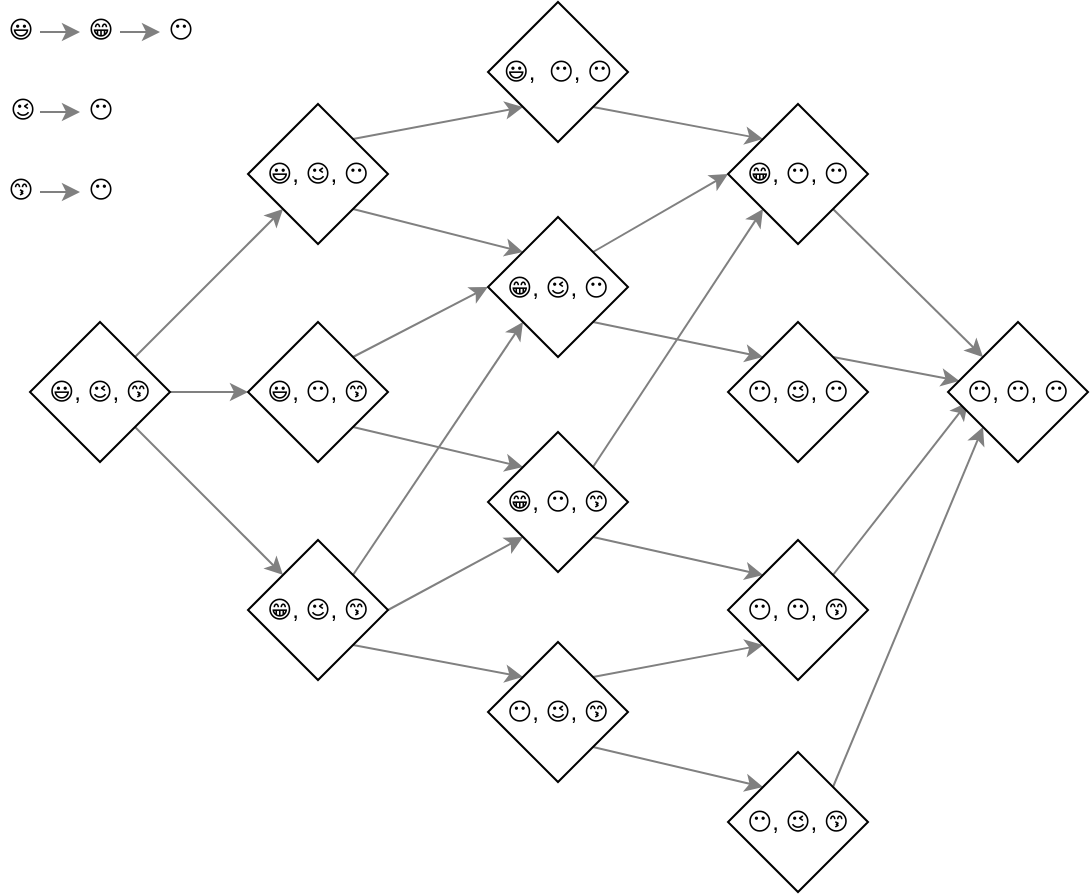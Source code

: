 <mxfile version="10.9.8" type="device"><diagram id="4yuD9t37iVLCJHodNDsz" name="Page-1"><mxGraphModel dx="1178" dy="850" grid="1" gridSize="10" guides="1" tooltips="1" connect="1" arrows="1" fold="1" page="1" pageScale="1" pageWidth="700" pageHeight="200" math="0" shadow="0"><root><mxCell id="0"/><mxCell id="1" parent="0"/><mxCell id="nEgcFTu6EANpcpcKvdcR-76" style="edgeStyle=none;rounded=0;orthogonalLoop=1;jettySize=auto;html=1;strokeColor=#808080;exitX=1;exitY=0;exitDx=0;exitDy=0;entryX=0;entryY=1;entryDx=0;entryDy=0;" parent="1" source="nEgcFTu6EANpcpcKvdcR-2" target="znWJhcSjmXUDw8LBxJ8T-4" edge="1"><mxGeometry relative="1" as="geometry"><mxPoint x="40" y="192.5" as="sourcePoint"/><mxPoint x="102.5" y="175" as="targetPoint"/></mxGeometry></mxCell><mxCell id="znWJhcSjmXUDw8LBxJ8T-17" style="rounded=0;orthogonalLoop=1;jettySize=auto;html=1;exitX=1;exitY=0.5;exitDx=0;exitDy=0;entryX=0;entryY=0.5;entryDx=0;entryDy=0;strokeColor=#808080;" edge="1" parent="1" source="nEgcFTu6EANpcpcKvdcR-2" target="znWJhcSjmXUDw8LBxJ8T-2"><mxGeometry relative="1" as="geometry"/></mxCell><mxCell id="znWJhcSjmXUDw8LBxJ8T-18" style="edgeStyle=none;rounded=0;orthogonalLoop=1;jettySize=auto;html=1;exitX=1;exitY=1;exitDx=0;exitDy=0;strokeColor=#808080;" edge="1" parent="1" source="nEgcFTu6EANpcpcKvdcR-2" target="znWJhcSjmXUDw8LBxJ8T-3"><mxGeometry relative="1" as="geometry"/></mxCell><mxCell id="nEgcFTu6EANpcpcKvdcR-2" value="😃, 😉, 😙" style="rhombus;whiteSpace=wrap;html=1;strokeWidth=1;" parent="1" vertex="1"><mxGeometry x="61" y="50" width="70" height="70" as="geometry"/></mxCell><mxCell id="znWJhcSjmXUDw8LBxJ8T-22" style="edgeStyle=none;rounded=0;orthogonalLoop=1;jettySize=auto;html=1;exitX=1;exitY=1;exitDx=0;exitDy=0;entryX=0;entryY=0;entryDx=0;entryDy=0;strokeColor=#808080;" edge="1" parent="1" source="znWJhcSjmXUDw8LBxJ8T-2" target="znWJhcSjmXUDw8LBxJ8T-8"><mxGeometry relative="1" as="geometry"/></mxCell><mxCell id="znWJhcSjmXUDw8LBxJ8T-23" style="edgeStyle=none;rounded=0;orthogonalLoop=1;jettySize=auto;html=1;exitX=1;exitY=0;exitDx=0;exitDy=0;entryX=0;entryY=0.5;entryDx=0;entryDy=0;strokeColor=#808080;" edge="1" parent="1" source="znWJhcSjmXUDw8LBxJ8T-2" target="znWJhcSjmXUDw8LBxJ8T-9"><mxGeometry relative="1" as="geometry"/></mxCell><mxCell id="znWJhcSjmXUDw8LBxJ8T-2" value="😃, 😶, 😙" style="rhombus;whiteSpace=wrap;html=1;strokeWidth=1;" vertex="1" parent="1"><mxGeometry x="170" y="50" width="70" height="70" as="geometry"/></mxCell><mxCell id="znWJhcSjmXUDw8LBxJ8T-19" style="edgeStyle=none;rounded=0;orthogonalLoop=1;jettySize=auto;html=1;exitX=1;exitY=1;exitDx=0;exitDy=0;entryX=0;entryY=0;entryDx=0;entryDy=0;strokeColor=#808080;" edge="1" parent="1" source="znWJhcSjmXUDw8LBxJ8T-3" target="znWJhcSjmXUDw8LBxJ8T-7"><mxGeometry relative="1" as="geometry"/></mxCell><mxCell id="znWJhcSjmXUDw8LBxJ8T-20" style="edgeStyle=none;rounded=0;orthogonalLoop=1;jettySize=auto;html=1;exitX=1;exitY=0.5;exitDx=0;exitDy=0;entryX=0;entryY=1;entryDx=0;entryDy=0;strokeColor=#808080;" edge="1" parent="1" source="znWJhcSjmXUDw8LBxJ8T-3" target="znWJhcSjmXUDw8LBxJ8T-8"><mxGeometry relative="1" as="geometry"/></mxCell><mxCell id="znWJhcSjmXUDw8LBxJ8T-21" style="edgeStyle=none;rounded=0;orthogonalLoop=1;jettySize=auto;html=1;exitX=1;exitY=0;exitDx=0;exitDy=0;strokeColor=#808080;entryX=0;entryY=1;entryDx=0;entryDy=0;" edge="1" parent="1" source="znWJhcSjmXUDw8LBxJ8T-3" target="znWJhcSjmXUDw8LBxJ8T-9"><mxGeometry relative="1" as="geometry"><mxPoint x="300" y="70" as="targetPoint"/></mxGeometry></mxCell><mxCell id="znWJhcSjmXUDw8LBxJ8T-3" value="😁, 😉, 😙" style="rhombus;whiteSpace=wrap;html=1;strokeWidth=1;" vertex="1" parent="1"><mxGeometry x="170" y="159" width="70" height="70" as="geometry"/></mxCell><mxCell id="znWJhcSjmXUDw8LBxJ8T-24" style="edgeStyle=none;rounded=0;orthogonalLoop=1;jettySize=auto;html=1;exitX=1;exitY=1;exitDx=0;exitDy=0;entryX=0;entryY=0;entryDx=0;entryDy=0;strokeColor=#808080;" edge="1" parent="1" source="znWJhcSjmXUDw8LBxJ8T-4" target="znWJhcSjmXUDw8LBxJ8T-9"><mxGeometry relative="1" as="geometry"/></mxCell><mxCell id="znWJhcSjmXUDw8LBxJ8T-25" style="edgeStyle=none;rounded=0;orthogonalLoop=1;jettySize=auto;html=1;exitX=1;exitY=0;exitDx=0;exitDy=0;entryX=0;entryY=1;entryDx=0;entryDy=0;strokeColor=#808080;" edge="1" parent="1" source="znWJhcSjmXUDw8LBxJ8T-4" target="znWJhcSjmXUDw8LBxJ8T-10"><mxGeometry relative="1" as="geometry"/></mxCell><mxCell id="znWJhcSjmXUDw8LBxJ8T-4" value="😃, 😉, 😶" style="rhombus;whiteSpace=wrap;html=1;strokeWidth=1;" vertex="1" parent="1"><mxGeometry x="170" y="-59" width="70" height="70" as="geometry"/></mxCell><mxCell id="znWJhcSjmXUDw8LBxJ8T-31" style="edgeStyle=none;rounded=0;orthogonalLoop=1;jettySize=auto;html=1;exitX=1;exitY=1;exitDx=0;exitDy=0;entryX=0;entryY=0;entryDx=0;entryDy=0;strokeColor=#808080;" edge="1" parent="1" source="znWJhcSjmXUDw8LBxJ8T-7" target="znWJhcSjmXUDw8LBxJ8T-11"><mxGeometry relative="1" as="geometry"/></mxCell><mxCell id="znWJhcSjmXUDw8LBxJ8T-32" style="edgeStyle=none;rounded=0;orthogonalLoop=1;jettySize=auto;html=1;exitX=1;exitY=0;exitDx=0;exitDy=0;entryX=0;entryY=1;entryDx=0;entryDy=0;strokeColor=#808080;" edge="1" parent="1" source="znWJhcSjmXUDw8LBxJ8T-7" target="znWJhcSjmXUDw8LBxJ8T-12"><mxGeometry relative="1" as="geometry"/></mxCell><mxCell id="znWJhcSjmXUDw8LBxJ8T-7" value="😶, 😉, 😙" style="rhombus;whiteSpace=wrap;html=1;strokeWidth=1;" vertex="1" parent="1"><mxGeometry x="290" y="210" width="70" height="70" as="geometry"/></mxCell><mxCell id="znWJhcSjmXUDw8LBxJ8T-29" style="edgeStyle=none;rounded=0;orthogonalLoop=1;jettySize=auto;html=1;exitX=1;exitY=0;exitDx=0;exitDy=0;entryX=0;entryY=1;entryDx=0;entryDy=0;strokeColor=#808080;" edge="1" parent="1" source="znWJhcSjmXUDw8LBxJ8T-8" target="znWJhcSjmXUDw8LBxJ8T-14"><mxGeometry relative="1" as="geometry"/></mxCell><mxCell id="znWJhcSjmXUDw8LBxJ8T-30" style="edgeStyle=none;rounded=0;orthogonalLoop=1;jettySize=auto;html=1;exitX=1;exitY=1;exitDx=0;exitDy=0;entryX=0;entryY=0;entryDx=0;entryDy=0;strokeColor=#808080;" edge="1" parent="1" source="znWJhcSjmXUDw8LBxJ8T-8" target="znWJhcSjmXUDw8LBxJ8T-12"><mxGeometry relative="1" as="geometry"/></mxCell><mxCell id="znWJhcSjmXUDw8LBxJ8T-8" value="😁, 😶, 😙" style="rhombus;whiteSpace=wrap;html=1;strokeWidth=1;" vertex="1" parent="1"><mxGeometry x="290" y="105" width="70" height="70" as="geometry"/></mxCell><mxCell id="znWJhcSjmXUDw8LBxJ8T-27" style="edgeStyle=none;rounded=0;orthogonalLoop=1;jettySize=auto;html=1;exitX=1;exitY=0;exitDx=0;exitDy=0;entryX=0;entryY=0.5;entryDx=0;entryDy=0;strokeColor=#808080;" edge="1" parent="1" source="znWJhcSjmXUDw8LBxJ8T-9" target="znWJhcSjmXUDw8LBxJ8T-14"><mxGeometry relative="1" as="geometry"/></mxCell><mxCell id="znWJhcSjmXUDw8LBxJ8T-28" style="edgeStyle=none;rounded=0;orthogonalLoop=1;jettySize=auto;html=1;exitX=1;exitY=1;exitDx=0;exitDy=0;entryX=0;entryY=0;entryDx=0;entryDy=0;strokeColor=#808080;" edge="1" parent="1" source="znWJhcSjmXUDw8LBxJ8T-9" target="znWJhcSjmXUDw8LBxJ8T-13"><mxGeometry relative="1" as="geometry"/></mxCell><mxCell id="znWJhcSjmXUDw8LBxJ8T-9" value="😁, 😉, 😶" style="rhombus;whiteSpace=wrap;html=1;strokeWidth=1;" vertex="1" parent="1"><mxGeometry x="290" y="-2.5" width="70" height="70" as="geometry"/></mxCell><mxCell id="znWJhcSjmXUDw8LBxJ8T-26" style="edgeStyle=none;rounded=0;orthogonalLoop=1;jettySize=auto;html=1;exitX=1;exitY=1;exitDx=0;exitDy=0;entryX=0;entryY=0;entryDx=0;entryDy=0;strokeColor=#808080;" edge="1" parent="1" source="znWJhcSjmXUDw8LBxJ8T-10" target="znWJhcSjmXUDw8LBxJ8T-14"><mxGeometry relative="1" as="geometry"/></mxCell><mxCell id="znWJhcSjmXUDw8LBxJ8T-10" value="😃,&amp;nbsp; 😶, 😶" style="rhombus;whiteSpace=wrap;html=1;strokeWidth=1;" vertex="1" parent="1"><mxGeometry x="290" y="-110" width="70" height="70" as="geometry"/></mxCell><mxCell id="znWJhcSjmXUDw8LBxJ8T-33" style="edgeStyle=none;rounded=0;orthogonalLoop=1;jettySize=auto;html=1;exitX=1;exitY=0;exitDx=0;exitDy=0;entryX=0;entryY=1;entryDx=0;entryDy=0;strokeColor=#808080;" edge="1" parent="1" source="znWJhcSjmXUDw8LBxJ8T-11" target="znWJhcSjmXUDw8LBxJ8T-15"><mxGeometry relative="1" as="geometry"/></mxCell><mxCell id="znWJhcSjmXUDw8LBxJ8T-11" value="😶, 😉, 😙" style="rhombus;whiteSpace=wrap;html=1;strokeWidth=1;" vertex="1" parent="1"><mxGeometry x="410" y="265" width="70" height="70" as="geometry"/></mxCell><mxCell id="znWJhcSjmXUDw8LBxJ8T-34" style="edgeStyle=none;rounded=0;orthogonalLoop=1;jettySize=auto;html=1;exitX=1;exitY=0;exitDx=0;exitDy=0;entryX=0.143;entryY=0.571;entryDx=0;entryDy=0;entryPerimeter=0;strokeColor=#808080;" edge="1" parent="1" source="znWJhcSjmXUDw8LBxJ8T-12" target="znWJhcSjmXUDw8LBxJ8T-15"><mxGeometry relative="1" as="geometry"/></mxCell><mxCell id="znWJhcSjmXUDw8LBxJ8T-12" value="😶, 😶, 😙" style="rhombus;whiteSpace=wrap;html=1;strokeWidth=1;" vertex="1" parent="1"><mxGeometry x="410" y="159" width="70" height="70" as="geometry"/></mxCell><mxCell id="znWJhcSjmXUDw8LBxJ8T-35" style="edgeStyle=none;rounded=0;orthogonalLoop=1;jettySize=auto;html=1;exitX=1;exitY=0;exitDx=0;exitDy=0;strokeColor=#808080;" edge="1" parent="1" source="znWJhcSjmXUDw8LBxJ8T-13" target="znWJhcSjmXUDw8LBxJ8T-15"><mxGeometry relative="1" as="geometry"/></mxCell><mxCell id="znWJhcSjmXUDw8LBxJ8T-13" value="😶, 😉, 😶" style="rhombus;whiteSpace=wrap;html=1;strokeWidth=1;" vertex="1" parent="1"><mxGeometry x="410" y="50" width="70" height="70" as="geometry"/></mxCell><mxCell id="znWJhcSjmXUDw8LBxJ8T-36" style="edgeStyle=none;rounded=0;orthogonalLoop=1;jettySize=auto;html=1;exitX=1;exitY=1;exitDx=0;exitDy=0;entryX=0;entryY=0;entryDx=0;entryDy=0;strokeColor=#808080;" edge="1" parent="1" source="znWJhcSjmXUDw8LBxJ8T-14" target="znWJhcSjmXUDw8LBxJ8T-15"><mxGeometry relative="1" as="geometry"/></mxCell><mxCell id="znWJhcSjmXUDw8LBxJ8T-14" value="😁, 😶, 😶" style="rhombus;whiteSpace=wrap;html=1;strokeWidth=1;" vertex="1" parent="1"><mxGeometry x="410" y="-59" width="70" height="70" as="geometry"/></mxCell><mxCell id="znWJhcSjmXUDw8LBxJ8T-15" value="😶, 😶, 😶" style="rhombus;whiteSpace=wrap;html=1;strokeWidth=1;" vertex="1" parent="1"><mxGeometry x="520" y="50" width="70" height="70" as="geometry"/></mxCell><mxCell id="znWJhcSjmXUDw8LBxJ8T-46" style="edgeStyle=none;rounded=0;orthogonalLoop=1;jettySize=auto;html=1;exitX=1;exitY=0.5;exitDx=0;exitDy=0;entryX=0;entryY=0.5;entryDx=0;entryDy=0;strokeColor=#808080;align=center;" edge="1" parent="1" source="znWJhcSjmXUDw8LBxJ8T-37" target="znWJhcSjmXUDw8LBxJ8T-42"><mxGeometry relative="1" as="geometry"/></mxCell><mxCell id="znWJhcSjmXUDw8LBxJ8T-37" value="😉" style="text;html=1;align=center;" vertex="1" parent="1"><mxGeometry x="47" y="-70" width="19" height="30" as="geometry"/></mxCell><mxCell id="znWJhcSjmXUDw8LBxJ8T-44" style="edgeStyle=none;rounded=0;orthogonalLoop=1;jettySize=auto;html=1;exitX=1;exitY=0.5;exitDx=0;exitDy=0;entryX=0;entryY=0.5;entryDx=0;entryDy=0;strokeColor=#808080;align=center;" edge="1" parent="1" source="znWJhcSjmXUDw8LBxJ8T-38" target="znWJhcSjmXUDw8LBxJ8T-40"><mxGeometry relative="1" as="geometry"/></mxCell><mxCell id="znWJhcSjmXUDw8LBxJ8T-38" value="😃" style="text;html=1;align=center;" vertex="1" parent="1"><mxGeometry x="46" y="-110" width="20" height="30" as="geometry"/></mxCell><mxCell id="znWJhcSjmXUDw8LBxJ8T-47" style="edgeStyle=none;rounded=0;orthogonalLoop=1;jettySize=auto;html=1;exitX=1;exitY=0.5;exitDx=0;exitDy=0;entryX=0;entryY=0.5;entryDx=0;entryDy=0;strokeColor=#808080;align=center;" edge="1" parent="1" source="znWJhcSjmXUDw8LBxJ8T-39" target="znWJhcSjmXUDw8LBxJ8T-43"><mxGeometry relative="1" as="geometry"/></mxCell><mxCell id="znWJhcSjmXUDw8LBxJ8T-39" value="😙" style="text;html=1;align=center;" vertex="1" parent="1"><mxGeometry x="46" y="-30" width="20" height="30" as="geometry"/></mxCell><mxCell id="znWJhcSjmXUDw8LBxJ8T-45" style="edgeStyle=none;rounded=0;orthogonalLoop=1;jettySize=auto;html=1;exitX=1;exitY=0.5;exitDx=0;exitDy=0;entryX=0;entryY=0.5;entryDx=0;entryDy=0;strokeColor=#808080;align=center;" edge="1" parent="1" source="znWJhcSjmXUDw8LBxJ8T-40" target="znWJhcSjmXUDw8LBxJ8T-41"><mxGeometry relative="1" as="geometry"/></mxCell><mxCell id="znWJhcSjmXUDw8LBxJ8T-40" value="😁" style="text;html=1;align=center;" vertex="1" parent="1"><mxGeometry x="86" y="-110" width="20" height="30" as="geometry"/></mxCell><mxCell id="znWJhcSjmXUDw8LBxJ8T-41" value="😶" style="text;html=1;align=center;" vertex="1" parent="1"><mxGeometry x="126" y="-110" width="20" height="30" as="geometry"/></mxCell><mxCell id="znWJhcSjmXUDw8LBxJ8T-42" value="😶" style="text;html=1;align=center;" vertex="1" parent="1"><mxGeometry x="86" y="-70" width="20" height="30" as="geometry"/></mxCell><mxCell id="znWJhcSjmXUDw8LBxJ8T-43" value="😶" style="text;html=1;align=center;" vertex="1" parent="1"><mxGeometry x="86" y="-30" width="20" height="30" as="geometry"/></mxCell></root></mxGraphModel></diagram></mxfile>